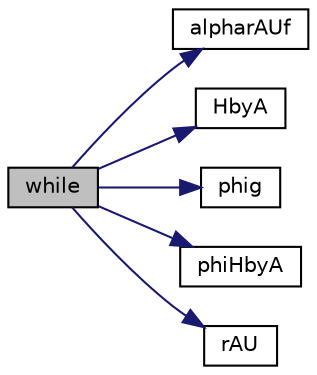 digraph "while"
{
  bgcolor="transparent";
  edge [fontname="Helvetica",fontsize="10",labelfontname="Helvetica",labelfontsize="10"];
  node [fontname="Helvetica",fontsize="10",shape=record];
  rankdir="LR";
  Node21 [label="while",height=0.2,width=0.4,color="black", fillcolor="grey75", style="filled", fontcolor="black"];
  Node21 -> Node22 [color="midnightblue",fontsize="10",style="solid",fontname="Helvetica"];
  Node22 [label="alpharAUf",height=0.2,width=0.4,color="black",URL="$a03813.html#a8cb1a6eb14ddd67cef279a8a28e6c2cb"];
  Node21 -> Node23 [color="midnightblue",fontsize="10",style="solid",fontname="Helvetica"];
  Node23 [label="HbyA",height=0.2,width=0.4,color="black",URL="$a03813.html#a12074f212d0d50ff312e7fec5cf15b63"];
  Node21 -> Node24 [color="midnightblue",fontsize="10",style="solid",fontname="Helvetica"];
  Node24 [label="phig",height=0.2,width=0.4,color="black",URL="$a03813.html#a49c6e645948e8209ee164083cb19fec2"];
  Node21 -> Node25 [color="midnightblue",fontsize="10",style="solid",fontname="Helvetica"];
  Node25 [label="phiHbyA",height=0.2,width=0.4,color="black",URL="$a03813.html#a88ed83a9bf37bf32a8a72aff1a9da9b3"];
  Node21 -> Node26 [color="midnightblue",fontsize="10",style="solid",fontname="Helvetica"];
  Node26 [label="rAU",height=0.2,width=0.4,color="black",URL="$a03813.html#a4ae3ff6f0732a8a206a641d7ff2d9f7d"];
}
